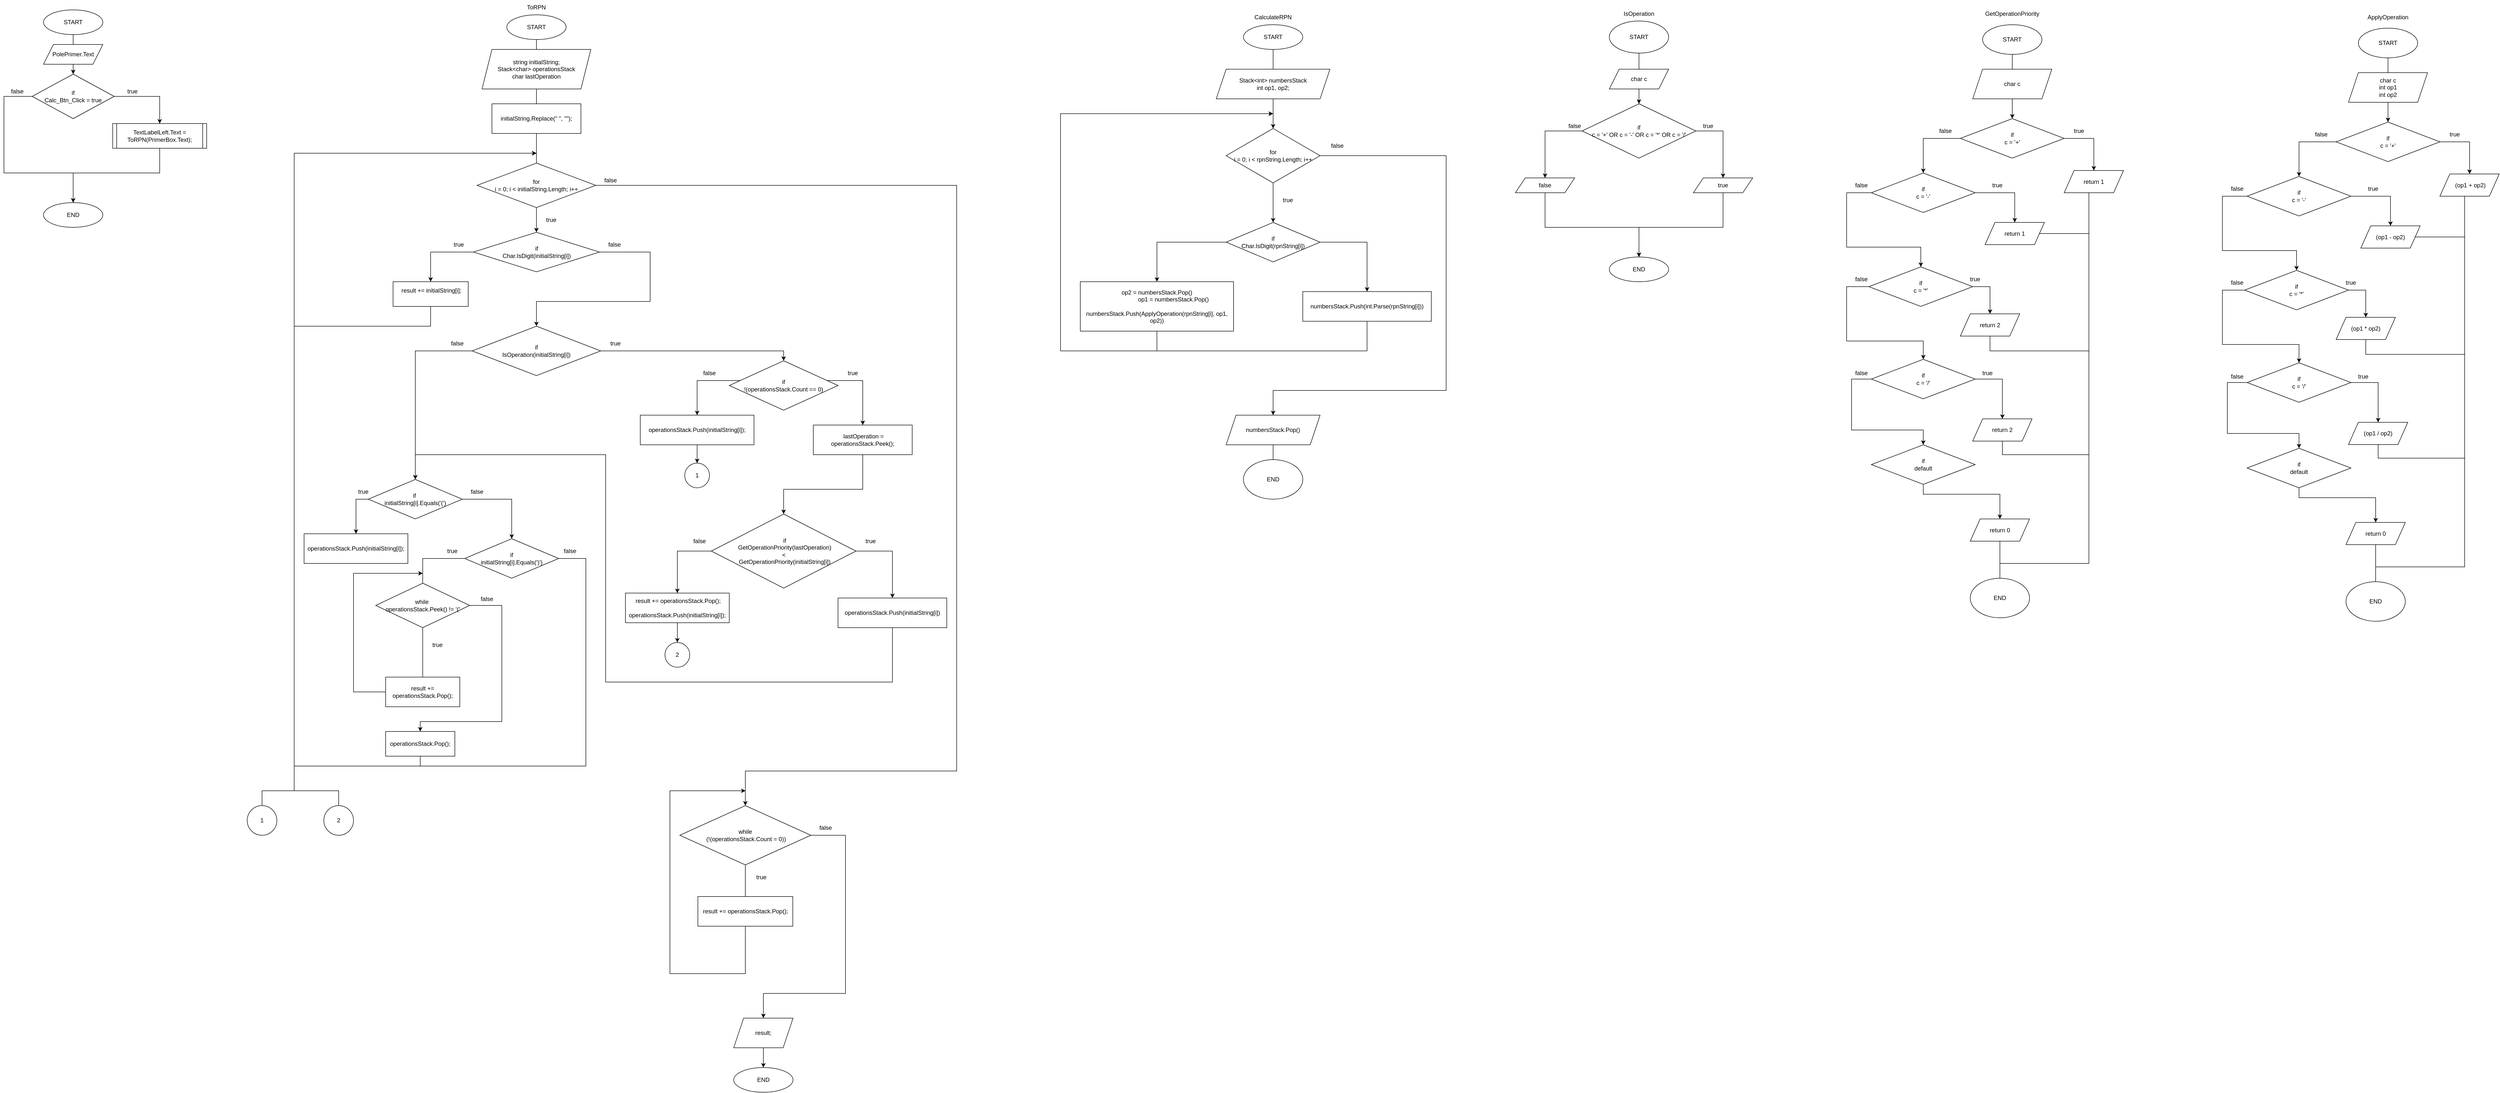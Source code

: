 <mxfile version="15.4.0" type="device"><diagram id="W6HVPZASV6O-J4AQMHoz" name="Страница 1"><mxGraphModel dx="2234" dy="1397" grid="1" gridSize="10" guides="1" tooltips="1" connect="1" arrows="1" fold="1" page="1" pageScale="1" pageWidth="1169" pageHeight="827" math="0" shadow="0"><root><mxCell id="0"/><mxCell id="1" parent="0"/><mxCell id="-I0YP4Ke0Otf6OatRK_u-4" style="edgeStyle=orthogonalEdgeStyle;rounded=0;orthogonalLoop=1;jettySize=auto;html=1;endArrow=none;endFill=0;" edge="1" parent="1" source="-I0YP4Ke0Otf6OatRK_u-2" target="-I0YP4Ke0Otf6OatRK_u-3"><mxGeometry relative="1" as="geometry"/></mxCell><mxCell id="-I0YP4Ke0Otf6OatRK_u-2" value="START" style="ellipse;whiteSpace=wrap;html=1;" vertex="1" parent="1"><mxGeometry x="113" y="40" width="120" height="50" as="geometry"/></mxCell><mxCell id="-I0YP4Ke0Otf6OatRK_u-6" style="edgeStyle=orthogonalEdgeStyle;rounded=0;orthogonalLoop=1;jettySize=auto;html=1;entryX=0.5;entryY=0;entryDx=0;entryDy=0;endArrow=classic;endFill=1;" edge="1" parent="1" source="-I0YP4Ke0Otf6OatRK_u-3" target="-I0YP4Ke0Otf6OatRK_u-5"><mxGeometry relative="1" as="geometry"/></mxCell><mxCell id="-I0YP4Ke0Otf6OatRK_u-3" value="PolePrimer.Text" style="shape=parallelogram;perimeter=parallelogramPerimeter;whiteSpace=wrap;html=1;fixedSize=1;" vertex="1" parent="1"><mxGeometry x="113" y="110" width="120" height="40" as="geometry"/></mxCell><mxCell id="-I0YP4Ke0Otf6OatRK_u-9" style="edgeStyle=orthogonalEdgeStyle;rounded=0;orthogonalLoop=1;jettySize=auto;html=1;entryX=0.5;entryY=0;entryDx=0;entryDy=0;endArrow=classic;endFill=1;" edge="1" parent="1" source="-I0YP4Ke0Otf6OatRK_u-5" target="-I0YP4Ke0Otf6OatRK_u-8"><mxGeometry relative="1" as="geometry"><Array as="points"><mxPoint x="348" y="215"/></Array></mxGeometry></mxCell><mxCell id="-I0YP4Ke0Otf6OatRK_u-15" style="edgeStyle=orthogonalEdgeStyle;rounded=0;orthogonalLoop=1;jettySize=auto;html=1;endArrow=classic;endFill=1;entryX=0.5;entryY=0;entryDx=0;entryDy=0;" edge="1" parent="1" source="-I0YP4Ke0Otf6OatRK_u-5" target="-I0YP4Ke0Otf6OatRK_u-13"><mxGeometry relative="1" as="geometry"><mxPoint x="213" y="400" as="targetPoint"/><Array as="points"><mxPoint x="33" y="215"/><mxPoint x="33" y="370"/><mxPoint x="173" y="370"/></Array></mxGeometry></mxCell><mxCell id="-I0YP4Ke0Otf6OatRK_u-5" value="if&lt;br&gt;Calc_Btn_Click = true" style="rhombus;whiteSpace=wrap;html=1;" vertex="1" parent="1"><mxGeometry x="90" y="170" width="166" height="90" as="geometry"/></mxCell><mxCell id="-I0YP4Ke0Otf6OatRK_u-7" value="ToRPN" style="text;html=1;strokeColor=none;fillColor=none;align=center;verticalAlign=middle;whiteSpace=wrap;rounded=0;" vertex="1" parent="1"><mxGeometry x="1035" y="20" width="150" height="30" as="geometry"/></mxCell><mxCell id="-I0YP4Ke0Otf6OatRK_u-14" style="edgeStyle=orthogonalEdgeStyle;rounded=0;orthogonalLoop=1;jettySize=auto;html=1;entryX=0.5;entryY=0;entryDx=0;entryDy=0;endArrow=classic;endFill=1;" edge="1" parent="1" source="-I0YP4Ke0Otf6OatRK_u-8" target="-I0YP4Ke0Otf6OatRK_u-13"><mxGeometry relative="1" as="geometry"><Array as="points"><mxPoint x="348" y="370"/><mxPoint x="173" y="370"/></Array></mxGeometry></mxCell><mxCell id="-I0YP4Ke0Otf6OatRK_u-8" value="TextLabelLeft.Text = ToRPN(PrimerBox.Text);" style="shape=process;whiteSpace=wrap;html=1;backgroundOutline=1;size=0.043;" vertex="1" parent="1"><mxGeometry x="253" y="270" width="190" height="50" as="geometry"/></mxCell><mxCell id="-I0YP4Ke0Otf6OatRK_u-11" value="true" style="text;html=1;strokeColor=none;fillColor=none;align=center;verticalAlign=middle;whiteSpace=wrap;rounded=0;" vertex="1" parent="1"><mxGeometry x="263" y="190" width="60" height="30" as="geometry"/></mxCell><mxCell id="-I0YP4Ke0Otf6OatRK_u-13" value="END" style="ellipse;whiteSpace=wrap;html=1;" vertex="1" parent="1"><mxGeometry x="113" y="430" width="120" height="50" as="geometry"/></mxCell><mxCell id="-I0YP4Ke0Otf6OatRK_u-16" value="false" style="text;html=1;strokeColor=none;fillColor=none;align=center;verticalAlign=middle;whiteSpace=wrap;rounded=0;" vertex="1" parent="1"><mxGeometry x="30" y="190" width="60" height="30" as="geometry"/></mxCell><mxCell id="-I0YP4Ke0Otf6OatRK_u-19" style="edgeStyle=orthogonalEdgeStyle;rounded=0;orthogonalLoop=1;jettySize=auto;html=1;entryX=0.5;entryY=0;entryDx=0;entryDy=0;endArrow=none;endFill=0;" edge="1" parent="1" source="-I0YP4Ke0Otf6OatRK_u-17" target="-I0YP4Ke0Otf6OatRK_u-18"><mxGeometry relative="1" as="geometry"/></mxCell><mxCell id="-I0YP4Ke0Otf6OatRK_u-17" value="START" style="ellipse;whiteSpace=wrap;html=1;" vertex="1" parent="1"><mxGeometry x="1050" y="50" width="120" height="50" as="geometry"/></mxCell><mxCell id="-I0YP4Ke0Otf6OatRK_u-21" style="edgeStyle=orthogonalEdgeStyle;rounded=0;orthogonalLoop=1;jettySize=auto;html=1;entryX=0.5;entryY=0;entryDx=0;entryDy=0;endArrow=none;endFill=0;" edge="1" parent="1" source="-I0YP4Ke0Otf6OatRK_u-18" target="-I0YP4Ke0Otf6OatRK_u-20"><mxGeometry relative="1" as="geometry"/></mxCell><mxCell id="-I0YP4Ke0Otf6OatRK_u-18" value="string initialString;&lt;br&gt;Stack&amp;lt;char&amp;gt; operationsStack&lt;br&gt;char lastOperation" style="shape=parallelogram;perimeter=parallelogramPerimeter;whiteSpace=wrap;html=1;fixedSize=1;" vertex="1" parent="1"><mxGeometry x="1000" y="120" width="220" height="80" as="geometry"/></mxCell><mxCell id="-I0YP4Ke0Otf6OatRK_u-23" style="edgeStyle=orthogonalEdgeStyle;rounded=0;orthogonalLoop=1;jettySize=auto;html=1;entryX=0.5;entryY=0;entryDx=0;entryDy=0;endArrow=none;endFill=0;" edge="1" parent="1" source="-I0YP4Ke0Otf6OatRK_u-20" target="-I0YP4Ke0Otf6OatRK_u-22"><mxGeometry relative="1" as="geometry"/></mxCell><mxCell id="-I0YP4Ke0Otf6OatRK_u-20" value="initialString.Replace(&quot; &quot;, &quot;&quot;);" style="rounded=0;whiteSpace=wrap;html=1;" vertex="1" parent="1"><mxGeometry x="1020" y="230" width="180" height="60" as="geometry"/></mxCell><mxCell id="-I0YP4Ke0Otf6OatRK_u-25" style="edgeStyle=orthogonalEdgeStyle;rounded=0;orthogonalLoop=1;jettySize=auto;html=1;endArrow=classic;endFill=1;" edge="1" parent="1" source="-I0YP4Ke0Otf6OatRK_u-22" target="-I0YP4Ke0Otf6OatRK_u-24"><mxGeometry relative="1" as="geometry"/></mxCell><mxCell id="-I0YP4Ke0Otf6OatRK_u-137" style="edgeStyle=orthogonalEdgeStyle;rounded=0;orthogonalLoop=1;jettySize=auto;html=1;entryX=0.5;entryY=0;entryDx=0;entryDy=0;endArrow=classic;endFill=1;startArrow=none;exitX=1;exitY=0.5;exitDx=0;exitDy=0;" edge="1" parent="1" source="-I0YP4Ke0Otf6OatRK_u-22" target="-I0YP4Ke0Otf6OatRK_u-130"><mxGeometry relative="1" as="geometry"><Array as="points"><mxPoint x="1960" y="395"/><mxPoint x="1960" y="1580"/><mxPoint x="1533" y="1580"/></Array></mxGeometry></mxCell><mxCell id="-I0YP4Ke0Otf6OatRK_u-22" value="for&lt;br&gt;i = 0; i &amp;lt; initialString.Length; i++" style="rhombus;whiteSpace=wrap;html=1;" vertex="1" parent="1"><mxGeometry x="990" y="350" width="240" height="90" as="geometry"/></mxCell><mxCell id="-I0YP4Ke0Otf6OatRK_u-27" style="edgeStyle=orthogonalEdgeStyle;rounded=0;orthogonalLoop=1;jettySize=auto;html=1;entryX=0.5;entryY=0;entryDx=0;entryDy=0;endArrow=classic;endFill=1;" edge="1" parent="1" source="-I0YP4Ke0Otf6OatRK_u-24" target="-I0YP4Ke0Otf6OatRK_u-26"><mxGeometry relative="1" as="geometry"/></mxCell><mxCell id="-I0YP4Ke0Otf6OatRK_u-62" style="edgeStyle=orthogonalEdgeStyle;rounded=0;orthogonalLoop=1;jettySize=auto;html=1;exitX=1;exitY=0.5;exitDx=0;exitDy=0;entryX=0.5;entryY=0;entryDx=0;entryDy=0;endArrow=classic;endFill=1;" edge="1" parent="1" source="-I0YP4Ke0Otf6OatRK_u-24" target="-I0YP4Ke0Otf6OatRK_u-56"><mxGeometry relative="1" as="geometry"><Array as="points"><mxPoint x="1340" y="530"/><mxPoint x="1340" y="630"/><mxPoint x="1110" y="630"/></Array></mxGeometry></mxCell><mxCell id="-I0YP4Ke0Otf6OatRK_u-24" value="if&lt;br&gt;Char.IsDigit(initialString[i])" style="rhombus;whiteSpace=wrap;html=1;" vertex="1" parent="1"><mxGeometry x="982.5" y="490" width="255" height="80" as="geometry"/></mxCell><mxCell id="-I0YP4Ke0Otf6OatRK_u-32" style="edgeStyle=orthogonalEdgeStyle;rounded=0;orthogonalLoop=1;jettySize=auto;html=1;endArrow=classic;endFill=1;" edge="1" parent="1" source="-I0YP4Ke0Otf6OatRK_u-26"><mxGeometry relative="1" as="geometry"><mxPoint x="1110" y="330" as="targetPoint"/><Array as="points"><mxPoint x="896" y="680"/><mxPoint x="620" y="680"/><mxPoint x="620" y="330"/></Array></mxGeometry></mxCell><mxCell id="-I0YP4Ke0Otf6OatRK_u-26" value="&lt;div&gt;&amp;nbsp;result += initialString[i];&lt;/div&gt;&lt;div&gt;&lt;br&gt;&lt;/div&gt;" style="rounded=0;whiteSpace=wrap;html=1;" vertex="1" parent="1"><mxGeometry x="820" y="590" width="152" height="50" as="geometry"/></mxCell><mxCell id="-I0YP4Ke0Otf6OatRK_u-28" value="true" style="text;html=1;strokeColor=none;fillColor=none;align=center;verticalAlign=middle;whiteSpace=wrap;rounded=0;" vertex="1" parent="1"><mxGeometry x="922.5" y="500" width="60" height="30" as="geometry"/></mxCell><mxCell id="-I0YP4Ke0Otf6OatRK_u-31" value="false" style="text;html=1;strokeColor=none;fillColor=none;align=center;verticalAlign=middle;whiteSpace=wrap;rounded=0;" vertex="1" parent="1"><mxGeometry x="1237.5" y="500" width="60" height="30" as="geometry"/></mxCell><mxCell id="-I0YP4Ke0Otf6OatRK_u-60" style="edgeStyle=orthogonalEdgeStyle;rounded=0;orthogonalLoop=1;jettySize=auto;html=1;entryX=0.5;entryY=0;entryDx=0;entryDy=0;endArrow=classic;endFill=1;" edge="1" parent="1" source="-I0YP4Ke0Otf6OatRK_u-56" target="-I0YP4Ke0Otf6OatRK_u-58"><mxGeometry relative="1" as="geometry"/></mxCell><mxCell id="-I0YP4Ke0Otf6OatRK_u-72" style="edgeStyle=orthogonalEdgeStyle;rounded=0;orthogonalLoop=1;jettySize=auto;html=1;endArrow=classic;endFill=1;exitX=1;exitY=1;exitDx=0;exitDy=0;" edge="1" parent="1" source="-I0YP4Ke0Otf6OatRK_u-73" target="-I0YP4Ke0Otf6OatRK_u-71"><mxGeometry relative="1" as="geometry"><mxPoint x="1040" y="1480" as="sourcePoint"/><Array as="points"><mxPoint x="865" y="730"/></Array></mxGeometry></mxCell><mxCell id="-I0YP4Ke0Otf6OatRK_u-56" value="if&lt;br&gt;IsOperation(initialString[i])" style="rhombus;whiteSpace=wrap;html=1;" vertex="1" parent="1"><mxGeometry x="980" y="680" width="260" height="100" as="geometry"/></mxCell><mxCell id="-I0YP4Ke0Otf6OatRK_u-61" style="edgeStyle=orthogonalEdgeStyle;rounded=0;orthogonalLoop=1;jettySize=auto;html=1;entryX=0.5;entryY=0;entryDx=0;entryDy=0;endArrow=classic;endFill=1;" edge="1" parent="1" source="-I0YP4Ke0Otf6OatRK_u-58" target="-I0YP4Ke0Otf6OatRK_u-59"><mxGeometry relative="1" as="geometry"><Array as="points"><mxPoint x="1770" y="790"/></Array></mxGeometry></mxCell><mxCell id="-I0YP4Ke0Otf6OatRK_u-68" style="edgeStyle=orthogonalEdgeStyle;rounded=0;orthogonalLoop=1;jettySize=auto;html=1;entryX=0.5;entryY=0;entryDx=0;entryDy=0;endArrow=classic;endFill=1;" edge="1" parent="1" source="-I0YP4Ke0Otf6OatRK_u-58" target="-I0YP4Ke0Otf6OatRK_u-67"><mxGeometry relative="1" as="geometry"><Array as="points"><mxPoint x="1435" y="790"/></Array></mxGeometry></mxCell><mxCell id="-I0YP4Ke0Otf6OatRK_u-58" value="if&lt;br&gt;!(operationsStack.Count == 0)" style="rhombus;whiteSpace=wrap;html=1;" vertex="1" parent="1"><mxGeometry x="1500" y="750" width="220" height="100" as="geometry"/></mxCell><mxCell id="-I0YP4Ke0Otf6OatRK_u-119" style="edgeStyle=orthogonalEdgeStyle;rounded=0;orthogonalLoop=1;jettySize=auto;html=1;entryX=0.5;entryY=0;entryDx=0;entryDy=0;endArrow=classic;endFill=1;" edge="1" parent="1" source="-I0YP4Ke0Otf6OatRK_u-59" target="-I0YP4Ke0Otf6OatRK_u-118"><mxGeometry relative="1" as="geometry"><Array as="points"><mxPoint x="1770" y="1010"/><mxPoint x="1610" y="1010"/></Array></mxGeometry></mxCell><mxCell id="-I0YP4Ke0Otf6OatRK_u-59" value="&amp;nbsp;lastOperation = operationsStack.Peek();" style="rounded=0;whiteSpace=wrap;html=1;" vertex="1" parent="1"><mxGeometry x="1670" y="880" width="200" height="60" as="geometry"/></mxCell><mxCell id="-I0YP4Ke0Otf6OatRK_u-63" value="false" style="text;html=1;strokeColor=none;fillColor=none;align=center;verticalAlign=middle;whiteSpace=wrap;rounded=0;" vertex="1" parent="1"><mxGeometry x="1430" y="760" width="60" height="30" as="geometry"/></mxCell><mxCell id="-I0YP4Ke0Otf6OatRK_u-64" value="true" style="text;html=1;strokeColor=none;fillColor=none;align=center;verticalAlign=middle;whiteSpace=wrap;rounded=0;" vertex="1" parent="1"><mxGeometry x="1240" y="700" width="60" height="30" as="geometry"/></mxCell><mxCell id="-I0YP4Ke0Otf6OatRK_u-65" value="true" style="text;html=1;strokeColor=none;fillColor=none;align=center;verticalAlign=middle;whiteSpace=wrap;rounded=0;" vertex="1" parent="1"><mxGeometry x="1720" y="760" width="60" height="30" as="geometry"/></mxCell><mxCell id="-I0YP4Ke0Otf6OatRK_u-117" style="edgeStyle=orthogonalEdgeStyle;rounded=0;orthogonalLoop=1;jettySize=auto;html=1;entryX=0.5;entryY=0;entryDx=0;entryDy=0;endArrow=classic;endFill=1;" edge="1" parent="1" source="-I0YP4Ke0Otf6OatRK_u-67" target="-I0YP4Ke0Otf6OatRK_u-115"><mxGeometry relative="1" as="geometry"/></mxCell><mxCell id="-I0YP4Ke0Otf6OatRK_u-67" value="operationsStack.Push(initialString[i]);" style="rounded=0;whiteSpace=wrap;html=1;" vertex="1" parent="1"><mxGeometry x="1320" y="860" width="230" height="60" as="geometry"/></mxCell><mxCell id="-I0YP4Ke0Otf6OatRK_u-75" style="edgeStyle=orthogonalEdgeStyle;rounded=0;orthogonalLoop=1;jettySize=auto;html=1;endArrow=classic;endFill=1;entryX=0.5;entryY=0;entryDx=0;entryDy=0;" edge="1" parent="1" source="-I0YP4Ke0Otf6OatRK_u-71" target="-I0YP4Ke0Otf6OatRK_u-74"><mxGeometry relative="1" as="geometry"><Array as="points"><mxPoint x="745" y="1030"/></Array></mxGeometry></mxCell><mxCell id="-I0YP4Ke0Otf6OatRK_u-89" style="edgeStyle=orthogonalEdgeStyle;rounded=0;orthogonalLoop=1;jettySize=auto;html=1;exitX=1;exitY=0.5;exitDx=0;exitDy=0;entryX=0.5;entryY=0;entryDx=0;entryDy=0;endArrow=classic;endFill=1;" edge="1" parent="1" source="-I0YP4Ke0Otf6OatRK_u-71" target="-I0YP4Ke0Otf6OatRK_u-80"><mxGeometry relative="1" as="geometry"/></mxCell><mxCell id="-I0YP4Ke0Otf6OatRK_u-71" value="if&amp;nbsp;&lt;br&gt;initialString[i].Equals('(')" style="rhombus;whiteSpace=wrap;html=1;" vertex="1" parent="1"><mxGeometry x="770" y="990" width="190" height="80" as="geometry"/></mxCell><mxCell id="-I0YP4Ke0Otf6OatRK_u-73" value="false" style="text;html=1;strokeColor=none;fillColor=none;align=center;verticalAlign=middle;whiteSpace=wrap;rounded=0;" vertex="1" parent="1"><mxGeometry x="920" y="700" width="60" height="30" as="geometry"/></mxCell><mxCell id="-I0YP4Ke0Otf6OatRK_u-74" value="operationsStack.Push(initialString[i]);" style="rounded=0;whiteSpace=wrap;html=1;" vertex="1" parent="1"><mxGeometry x="640" y="1100" width="210" height="60" as="geometry"/></mxCell><mxCell id="-I0YP4Ke0Otf6OatRK_u-76" value="false" style="text;html=1;strokeColor=none;fillColor=none;align=center;verticalAlign=middle;whiteSpace=wrap;rounded=0;" vertex="1" parent="1"><mxGeometry x="960" y="1000" width="60" height="30" as="geometry"/></mxCell><mxCell id="-I0YP4Ke0Otf6OatRK_u-78" value="true" style="text;html=1;strokeColor=none;fillColor=none;align=center;verticalAlign=middle;whiteSpace=wrap;rounded=0;" vertex="1" parent="1"><mxGeometry x="730" y="1000" width="60" height="30" as="geometry"/></mxCell><mxCell id="-I0YP4Ke0Otf6OatRK_u-79" style="edgeStyle=orthogonalEdgeStyle;rounded=0;orthogonalLoop=1;jettySize=auto;html=1;endArrow=none;endFill=0;entryX=0.5;entryY=0;entryDx=0;entryDy=0;" edge="1" parent="1" source="-I0YP4Ke0Otf6OatRK_u-80" target="-I0YP4Ke0Otf6OatRK_u-83"><mxGeometry relative="1" as="geometry"><mxPoint x="1240" y="1220" as="targetPoint"/><Array as="points"><mxPoint x="880" y="1150"/></Array></mxGeometry></mxCell><mxCell id="-I0YP4Ke0Otf6OatRK_u-91" style="edgeStyle=orthogonalEdgeStyle;rounded=0;orthogonalLoop=1;jettySize=auto;html=1;endArrow=none;endFill=0;" edge="1" parent="1" source="-I0YP4Ke0Otf6OatRK_u-80"><mxGeometry relative="1" as="geometry"><mxPoint x="650" y="1570" as="targetPoint"/><Array as="points"><mxPoint x="1210" y="1150"/><mxPoint x="1210" y="1570"/><mxPoint x="1035" y="1570"/></Array></mxGeometry></mxCell><mxCell id="-I0YP4Ke0Otf6OatRK_u-80" value="if&lt;br&gt;initialString[i].Equals(')')" style="rhombus;whiteSpace=wrap;html=1;" vertex="1" parent="1"><mxGeometry x="965" y="1110" width="190" height="80" as="geometry"/></mxCell><mxCell id="-I0YP4Ke0Otf6OatRK_u-81" style="edgeStyle=orthogonalEdgeStyle;rounded=0;orthogonalLoop=1;jettySize=auto;html=1;entryX=0.5;entryY=0;entryDx=0;entryDy=0;endArrow=none;endFill=0;" edge="1" parent="1" source="-I0YP4Ke0Otf6OatRK_u-83" target="-I0YP4Ke0Otf6OatRK_u-85"><mxGeometry relative="1" as="geometry"><Array as="points"><mxPoint x="880" y="1380"/></Array></mxGeometry></mxCell><mxCell id="-I0YP4Ke0Otf6OatRK_u-82" style="edgeStyle=orthogonalEdgeStyle;rounded=0;orthogonalLoop=1;jettySize=auto;html=1;entryX=0.5;entryY=0;entryDx=0;entryDy=0;endArrow=classic;endFill=1;" edge="1" parent="1" source="-I0YP4Ke0Otf6OatRK_u-83" target="-I0YP4Ke0Otf6OatRK_u-86"><mxGeometry relative="1" as="geometry"><Array as="points"><mxPoint x="1040" y="1245"/><mxPoint x="1040" y="1480"/><mxPoint x="875" y="1480"/></Array></mxGeometry></mxCell><mxCell id="-I0YP4Ke0Otf6OatRK_u-83" value="while&amp;nbsp;&lt;br&gt;operationsStack.Peek() != '('" style="rhombus;whiteSpace=wrap;html=1;" vertex="1" parent="1"><mxGeometry x="785" y="1200" width="190" height="90" as="geometry"/></mxCell><mxCell id="-I0YP4Ke0Otf6OatRK_u-84" style="edgeStyle=orthogonalEdgeStyle;rounded=0;orthogonalLoop=1;jettySize=auto;html=1;endArrow=classic;endFill=1;" edge="1" parent="1" source="-I0YP4Ke0Otf6OatRK_u-85"><mxGeometry relative="1" as="geometry"><mxPoint x="880" y="1180" as="targetPoint"/><Array as="points"><mxPoint x="740" y="1420"/><mxPoint x="740" y="1180"/></Array></mxGeometry></mxCell><mxCell id="-I0YP4Ke0Otf6OatRK_u-85" value="result += operationsStack.Pop();" style="rounded=0;whiteSpace=wrap;html=1;" vertex="1" parent="1"><mxGeometry x="805" y="1390" width="150" height="60" as="geometry"/></mxCell><mxCell id="-I0YP4Ke0Otf6OatRK_u-93" style="edgeStyle=orthogonalEdgeStyle;rounded=0;orthogonalLoop=1;jettySize=auto;html=1;endArrow=classic;endFill=1;" edge="1" parent="1" source="-I0YP4Ke0Otf6OatRK_u-86"><mxGeometry relative="1" as="geometry"><mxPoint x="1110" y="330" as="targetPoint"/><Array as="points"><mxPoint x="875" y="1570"/><mxPoint x="620" y="1570"/><mxPoint x="620" y="330"/></Array></mxGeometry></mxCell><mxCell id="-I0YP4Ke0Otf6OatRK_u-86" value="operationsStack.Pop();" style="rounded=0;whiteSpace=wrap;html=1;" vertex="1" parent="1"><mxGeometry x="805" y="1500" width="140" height="50" as="geometry"/></mxCell><mxCell id="-I0YP4Ke0Otf6OatRK_u-87" value="false" style="text;html=1;strokeColor=none;fillColor=none;align=center;verticalAlign=middle;whiteSpace=wrap;rounded=0;" vertex="1" parent="1"><mxGeometry x="980" y="1217" width="60" height="30" as="geometry"/></mxCell><mxCell id="-I0YP4Ke0Otf6OatRK_u-88" value="true" style="text;html=1;strokeColor=none;fillColor=none;align=center;verticalAlign=middle;whiteSpace=wrap;rounded=0;" vertex="1" parent="1"><mxGeometry x="880" y="1310" width="60" height="30" as="geometry"/></mxCell><mxCell id="-I0YP4Ke0Otf6OatRK_u-92" value="false" style="text;html=1;strokeColor=none;fillColor=none;align=center;verticalAlign=middle;whiteSpace=wrap;rounded=0;" vertex="1" parent="1"><mxGeometry x="1147.5" y="1120" width="60" height="30" as="geometry"/></mxCell><mxCell id="-I0YP4Ke0Otf6OatRK_u-94" value="true" style="text;html=1;strokeColor=none;fillColor=none;align=center;verticalAlign=middle;whiteSpace=wrap;rounded=0;" vertex="1" parent="1"><mxGeometry x="910" y="1120" width="60" height="30" as="geometry"/></mxCell><mxCell id="-I0YP4Ke0Otf6OatRK_u-115" value="1" style="ellipse;whiteSpace=wrap;html=1;aspect=fixed;" vertex="1" parent="1"><mxGeometry x="1410" y="957" width="50" height="50" as="geometry"/></mxCell><mxCell id="-I0YP4Ke0Otf6OatRK_u-121" style="edgeStyle=orthogonalEdgeStyle;rounded=0;orthogonalLoop=1;jettySize=auto;html=1;entryX=0.5;entryY=0;entryDx=0;entryDy=0;endArrow=classic;endFill=1;" edge="1" parent="1" source="-I0YP4Ke0Otf6OatRK_u-118" target="-I0YP4Ke0Otf6OatRK_u-120"><mxGeometry relative="1" as="geometry"><Array as="points"><mxPoint x="1830" y="1135"/></Array></mxGeometry></mxCell><mxCell id="-I0YP4Ke0Otf6OatRK_u-123" style="edgeStyle=orthogonalEdgeStyle;rounded=0;orthogonalLoop=1;jettySize=auto;html=1;entryX=0.5;entryY=0;entryDx=0;entryDy=0;endArrow=classic;endFill=1;" edge="1" parent="1" source="-I0YP4Ke0Otf6OatRK_u-118" target="-I0YP4Ke0Otf6OatRK_u-122"><mxGeometry relative="1" as="geometry"><Array as="points"><mxPoint x="1395" y="1135"/></Array></mxGeometry></mxCell><mxCell id="-I0YP4Ke0Otf6OatRK_u-118" value="&amp;nbsp;if&lt;br&gt;&amp;nbsp;GetOperationPriority(lastOperation) &lt;br&gt;&amp;lt;&lt;br&gt;&amp;nbsp;GetOperationPriority(initialString[i])" style="rhombus;whiteSpace=wrap;html=1;" vertex="1" parent="1"><mxGeometry x="1463.75" y="1060" width="292.5" height="150" as="geometry"/></mxCell><mxCell id="-I0YP4Ke0Otf6OatRK_u-127" style="edgeStyle=orthogonalEdgeStyle;rounded=0;orthogonalLoop=1;jettySize=auto;html=1;entryX=0.5;entryY=0;entryDx=0;entryDy=0;endArrow=classic;endFill=1;" edge="1" parent="1" source="-I0YP4Ke0Otf6OatRK_u-120" target="-I0YP4Ke0Otf6OatRK_u-71"><mxGeometry relative="1" as="geometry"><Array as="points"><mxPoint x="1830" y="1400"/><mxPoint x="1250" y="1400"/><mxPoint x="1250" y="940"/><mxPoint x="865" y="940"/></Array></mxGeometry></mxCell><mxCell id="-I0YP4Ke0Otf6OatRK_u-120" value="operationsStack.Push(initialString[i])" style="rounded=0;whiteSpace=wrap;html=1;" vertex="1" parent="1"><mxGeometry x="1720" y="1230" width="220" height="60" as="geometry"/></mxCell><mxCell id="-I0YP4Ke0Otf6OatRK_u-126" style="edgeStyle=orthogonalEdgeStyle;rounded=0;orthogonalLoop=1;jettySize=auto;html=1;entryX=0.5;entryY=0;entryDx=0;entryDy=0;endArrow=classic;endFill=1;" edge="1" parent="1" source="-I0YP4Ke0Otf6OatRK_u-122" target="-I0YP4Ke0Otf6OatRK_u-125"><mxGeometry relative="1" as="geometry"/></mxCell><mxCell id="-I0YP4Ke0Otf6OatRK_u-122" value="&lt;div&gt;&amp;nbsp;result += operationsStack.Pop();&lt;/div&gt;&lt;div&gt;&amp;nbsp; &amp;nbsp; &amp;nbsp; &amp;nbsp; &amp;nbsp; &amp;nbsp; &amp;nbsp; &amp;nbsp; &amp;nbsp; &amp;nbsp; &amp;nbsp; &amp;nbsp; operationsStack.Push(initialString[i]);&lt;/div&gt;" style="rounded=0;whiteSpace=wrap;html=1;" vertex="1" parent="1"><mxGeometry x="1290" y="1220" width="210" height="60" as="geometry"/></mxCell><mxCell id="-I0YP4Ke0Otf6OatRK_u-124" value="false" style="text;html=1;strokeColor=none;fillColor=none;align=center;verticalAlign=middle;whiteSpace=wrap;rounded=0;" vertex="1" parent="1"><mxGeometry x="1410" y="1100" width="60" height="30" as="geometry"/></mxCell><mxCell id="-I0YP4Ke0Otf6OatRK_u-125" value="2" style="ellipse;whiteSpace=wrap;html=1;aspect=fixed;" vertex="1" parent="1"><mxGeometry x="1370" y="1320" width="50" height="50" as="geometry"/></mxCell><mxCell id="-I0YP4Ke0Otf6OatRK_u-128" style="edgeStyle=orthogonalEdgeStyle;rounded=0;orthogonalLoop=1;jettySize=auto;html=1;entryX=0.5;entryY=0;entryDx=0;entryDy=0;endArrow=none;endFill=0;" edge="1" parent="1" source="-I0YP4Ke0Otf6OatRK_u-130" target="-I0YP4Ke0Otf6OatRK_u-132"><mxGeometry relative="1" as="geometry"/></mxCell><mxCell id="-I0YP4Ke0Otf6OatRK_u-129" style="edgeStyle=orthogonalEdgeStyle;rounded=0;orthogonalLoop=1;jettySize=auto;html=1;entryX=0.5;entryY=0;entryDx=0;entryDy=0;endArrow=classic;endFill=1;" edge="1" parent="1" source="-I0YP4Ke0Otf6OatRK_u-130" target="-I0YP4Ke0Otf6OatRK_u-135"><mxGeometry relative="1" as="geometry"><Array as="points"><mxPoint x="1735" y="1710"/><mxPoint x="1735" y="2030"/><mxPoint x="1569" y="2030"/></Array></mxGeometry></mxCell><mxCell id="-I0YP4Ke0Otf6OatRK_u-130" value="while&lt;br&gt;&amp;nbsp;(!(operationsStack.Count = 0))" style="rhombus;whiteSpace=wrap;html=1;" vertex="1" parent="1"><mxGeometry x="1400" y="1650" width="265" height="120" as="geometry"/></mxCell><mxCell id="-I0YP4Ke0Otf6OatRK_u-131" style="edgeStyle=orthogonalEdgeStyle;rounded=0;orthogonalLoop=1;jettySize=auto;html=1;endArrow=classic;endFill=1;" edge="1" parent="1" source="-I0YP4Ke0Otf6OatRK_u-132"><mxGeometry relative="1" as="geometry"><mxPoint x="1533" y="1620" as="targetPoint"/><Array as="points"><mxPoint x="1533" y="1990"/><mxPoint x="1380" y="1990"/><mxPoint x="1380" y="1620"/></Array></mxGeometry></mxCell><mxCell id="-I0YP4Ke0Otf6OatRK_u-132" value="result += operationsStack.Pop();" style="rounded=0;whiteSpace=wrap;html=1;" vertex="1" parent="1"><mxGeometry x="1436.5" y="1834" width="192" height="60" as="geometry"/></mxCell><mxCell id="-I0YP4Ke0Otf6OatRK_u-133" value="true" style="text;html=1;strokeColor=none;fillColor=none;align=center;verticalAlign=middle;whiteSpace=wrap;rounded=0;" vertex="1" parent="1"><mxGeometry x="1535" y="1780" width="60" height="30" as="geometry"/></mxCell><mxCell id="-I0YP4Ke0Otf6OatRK_u-134" style="edgeStyle=orthogonalEdgeStyle;rounded=0;orthogonalLoop=1;jettySize=auto;html=1;entryX=0.5;entryY=0;entryDx=0;entryDy=0;endArrow=classic;endFill=1;" edge="1" parent="1" source="-I0YP4Ke0Otf6OatRK_u-135" target="-I0YP4Ke0Otf6OatRK_u-136"><mxGeometry relative="1" as="geometry"/></mxCell><mxCell id="-I0YP4Ke0Otf6OatRK_u-135" value="result;" style="shape=parallelogram;perimeter=parallelogramPerimeter;whiteSpace=wrap;html=1;fixedSize=1;" vertex="1" parent="1"><mxGeometry x="1509" y="2080" width="120" height="60" as="geometry"/></mxCell><mxCell id="-I0YP4Ke0Otf6OatRK_u-136" value="END" style="ellipse;whiteSpace=wrap;html=1;" vertex="1" parent="1"><mxGeometry x="1509" y="2180" width="120" height="50" as="geometry"/></mxCell><mxCell id="-I0YP4Ke0Otf6OatRK_u-138" value="false" style="text;html=1;strokeColor=none;fillColor=none;align=center;verticalAlign=middle;whiteSpace=wrap;rounded=0;" vertex="1" parent="1"><mxGeometry x="1230" y="370" width="60" height="30" as="geometry"/></mxCell><mxCell id="-I0YP4Ke0Otf6OatRK_u-140" value="true" style="text;html=1;strokeColor=none;fillColor=none;align=center;verticalAlign=middle;whiteSpace=wrap;rounded=0;" vertex="1" parent="1"><mxGeometry x="1110" y="450" width="60" height="30" as="geometry"/></mxCell><mxCell id="-I0YP4Ke0Otf6OatRK_u-143" value="false" style="text;html=1;strokeColor=none;fillColor=none;align=center;verticalAlign=middle;whiteSpace=wrap;rounded=0;" vertex="1" parent="1"><mxGeometry x="1665" y="1680" width="60" height="30" as="geometry"/></mxCell><mxCell id="-I0YP4Ke0Otf6OatRK_u-144" value="true" style="text;html=1;strokeColor=none;fillColor=none;align=center;verticalAlign=middle;whiteSpace=wrap;rounded=0;" vertex="1" parent="1"><mxGeometry x="1756" y="1100" width="60" height="30" as="geometry"/></mxCell><mxCell id="-I0YP4Ke0Otf6OatRK_u-150" style="edgeStyle=orthogonalEdgeStyle;rounded=0;orthogonalLoop=1;jettySize=auto;html=1;endArrow=classic;endFill=1;" edge="1" parent="1" source="-I0YP4Ke0Otf6OatRK_u-145"><mxGeometry relative="1" as="geometry"><mxPoint x="1110" y="330" as="targetPoint"/><Array as="points"><mxPoint x="555" y="1620"/><mxPoint x="620" y="1620"/></Array></mxGeometry></mxCell><mxCell id="-I0YP4Ke0Otf6OatRK_u-145" value="1" style="ellipse;whiteSpace=wrap;html=1;aspect=fixed;" vertex="1" parent="1"><mxGeometry x="525" y="1650" width="60" height="60" as="geometry"/></mxCell><mxCell id="-I0YP4Ke0Otf6OatRK_u-149" style="edgeStyle=orthogonalEdgeStyle;rounded=0;orthogonalLoop=1;jettySize=auto;html=1;endArrow=classic;endFill=1;" edge="1" parent="1" source="-I0YP4Ke0Otf6OatRK_u-146"><mxGeometry relative="1" as="geometry"><mxPoint x="1110" y="330" as="targetPoint"/><Array as="points"><mxPoint x="710" y="1620"/><mxPoint x="620" y="1620"/></Array></mxGeometry></mxCell><mxCell id="-I0YP4Ke0Otf6OatRK_u-146" value="2" style="ellipse;whiteSpace=wrap;html=1;aspect=fixed;" vertex="1" parent="1"><mxGeometry x="680" y="1650" width="60" height="60" as="geometry"/></mxCell><mxCell id="-I0YP4Ke0Otf6OatRK_u-153" style="edgeStyle=orthogonalEdgeStyle;rounded=0;orthogonalLoop=1;jettySize=auto;html=1;entryX=0.5;entryY=0;entryDx=0;entryDy=0;endArrow=none;endFill=0;" edge="1" parent="1" source="-I0YP4Ke0Otf6OatRK_u-151" target="-I0YP4Ke0Otf6OatRK_u-152"><mxGeometry relative="1" as="geometry"/></mxCell><mxCell id="-I0YP4Ke0Otf6OatRK_u-151" value="START" style="ellipse;whiteSpace=wrap;html=1;" vertex="1" parent="1"><mxGeometry x="2540" y="70" width="120" height="50" as="geometry"/></mxCell><mxCell id="-I0YP4Ke0Otf6OatRK_u-155" style="edgeStyle=orthogonalEdgeStyle;rounded=0;orthogonalLoop=1;jettySize=auto;html=1;entryX=0.5;entryY=0;entryDx=0;entryDy=0;endArrow=classic;endFill=1;" edge="1" parent="1" source="-I0YP4Ke0Otf6OatRK_u-152" target="-I0YP4Ke0Otf6OatRK_u-154"><mxGeometry relative="1" as="geometry"/></mxCell><mxCell id="-I0YP4Ke0Otf6OatRK_u-152" value="Stack&amp;lt;int&amp;gt; numbersStack&lt;br&gt;int op1, op2;" style="shape=parallelogram;perimeter=parallelogramPerimeter;whiteSpace=wrap;html=1;fixedSize=1;" vertex="1" parent="1"><mxGeometry x="2485" y="160" width="230" height="60" as="geometry"/></mxCell><mxCell id="-I0YP4Ke0Otf6OatRK_u-157" style="edgeStyle=orthogonalEdgeStyle;rounded=0;orthogonalLoop=1;jettySize=auto;html=1;entryX=0.5;entryY=0;entryDx=0;entryDy=0;endArrow=classic;endFill=1;" edge="1" parent="1" source="-I0YP4Ke0Otf6OatRK_u-154" target="-I0YP4Ke0Otf6OatRK_u-156"><mxGeometry relative="1" as="geometry"/></mxCell><mxCell id="-I0YP4Ke0Otf6OatRK_u-165" style="edgeStyle=orthogonalEdgeStyle;rounded=0;orthogonalLoop=1;jettySize=auto;html=1;entryX=0.5;entryY=0;entryDx=0;entryDy=0;endArrow=classic;endFill=1;" edge="1" parent="1" source="-I0YP4Ke0Otf6OatRK_u-154" target="-I0YP4Ke0Otf6OatRK_u-162"><mxGeometry relative="1" as="geometry"><Array as="points"><mxPoint x="2950" y="335"/><mxPoint x="2950" y="810"/><mxPoint x="2600" y="810"/></Array></mxGeometry></mxCell><mxCell id="-I0YP4Ke0Otf6OatRK_u-154" value="for&lt;br&gt;i = 0; i &amp;lt; rpnString.Length; i++" style="rhombus;whiteSpace=wrap;html=1;" vertex="1" parent="1"><mxGeometry x="2505" y="280" width="190" height="110" as="geometry"/></mxCell><mxCell id="-I0YP4Ke0Otf6OatRK_u-159" style="edgeStyle=orthogonalEdgeStyle;rounded=0;orthogonalLoop=1;jettySize=auto;html=1;entryX=0.5;entryY=0;entryDx=0;entryDy=0;endArrow=classic;endFill=1;" edge="1" parent="1" source="-I0YP4Ke0Otf6OatRK_u-156" target="-I0YP4Ke0Otf6OatRK_u-158"><mxGeometry relative="1" as="geometry"><Array as="points"><mxPoint x="2790" y="510"/></Array></mxGeometry></mxCell><mxCell id="-I0YP4Ke0Otf6OatRK_u-161" style="edgeStyle=orthogonalEdgeStyle;rounded=0;orthogonalLoop=1;jettySize=auto;html=1;entryX=0.5;entryY=0;entryDx=0;entryDy=0;endArrow=classic;endFill=1;" edge="1" parent="1" source="-I0YP4Ke0Otf6OatRK_u-156" target="-I0YP4Ke0Otf6OatRK_u-160"><mxGeometry relative="1" as="geometry"><Array as="points"><mxPoint x="2365" y="510"/></Array></mxGeometry></mxCell><mxCell id="-I0YP4Ke0Otf6OatRK_u-156" value="if&lt;br&gt;Char.IsDigit(rpnString[i])" style="rhombus;whiteSpace=wrap;html=1;" vertex="1" parent="1"><mxGeometry x="2505" y="470" width="190" height="80" as="geometry"/></mxCell><mxCell id="-I0YP4Ke0Otf6OatRK_u-164" style="edgeStyle=orthogonalEdgeStyle;rounded=0;orthogonalLoop=1;jettySize=auto;html=1;endArrow=classic;endFill=1;" edge="1" parent="1" source="-I0YP4Ke0Otf6OatRK_u-158"><mxGeometry relative="1" as="geometry"><mxPoint x="2600" y="250" as="targetPoint"/><Array as="points"><mxPoint x="2790" y="730"/><mxPoint x="2170" y="730"/><mxPoint x="2170" y="250"/></Array></mxGeometry></mxCell><mxCell id="-I0YP4Ke0Otf6OatRK_u-158" value="numbersStack.Push(int.Parse(rpnString[i]))" style="rounded=0;whiteSpace=wrap;html=1;" vertex="1" parent="1"><mxGeometry x="2660" y="610" width="260" height="60" as="geometry"/></mxCell><mxCell id="-I0YP4Ke0Otf6OatRK_u-163" style="edgeStyle=orthogonalEdgeStyle;rounded=0;orthogonalLoop=1;jettySize=auto;html=1;endArrow=classic;endFill=1;" edge="1" parent="1" source="-I0YP4Ke0Otf6OatRK_u-160"><mxGeometry relative="1" as="geometry"><mxPoint x="2600" y="250" as="targetPoint"/><Array as="points"><mxPoint x="2365" y="730"/><mxPoint x="2170" y="730"/><mxPoint x="2170" y="250"/></Array></mxGeometry></mxCell><mxCell id="-I0YP4Ke0Otf6OatRK_u-160" value="&lt;div&gt;op2 = numbersStack.Pop()&lt;/div&gt;&lt;div&gt;&amp;nbsp; &amp;nbsp; &amp;nbsp; &amp;nbsp; &amp;nbsp; &amp;nbsp; &amp;nbsp; &amp;nbsp; &amp;nbsp; &amp;nbsp; op1 = numbersStack.Pop()&lt;/div&gt;&lt;div&gt;&amp;nbsp; &amp;nbsp; &amp;nbsp; &amp;nbsp; &amp;nbsp; &amp;nbsp; &amp;nbsp; &amp;nbsp; &amp;nbsp; numbersStack.Push(ApplyOperation(rpnString[i], op1, op2))&lt;/div&gt;" style="rounded=0;whiteSpace=wrap;html=1;" vertex="1" parent="1"><mxGeometry x="2210" y="590" width="310" height="100" as="geometry"/></mxCell><mxCell id="-I0YP4Ke0Otf6OatRK_u-167" style="edgeStyle=orthogonalEdgeStyle;rounded=0;orthogonalLoop=1;jettySize=auto;html=1;entryX=0.5;entryY=0;entryDx=0;entryDy=0;endArrow=none;endFill=0;" edge="1" parent="1" source="-I0YP4Ke0Otf6OatRK_u-162" target="-I0YP4Ke0Otf6OatRK_u-166"><mxGeometry relative="1" as="geometry"/></mxCell><mxCell id="-I0YP4Ke0Otf6OatRK_u-162" value="numbersStack.Pop()" style="shape=parallelogram;perimeter=parallelogramPerimeter;whiteSpace=wrap;html=1;fixedSize=1;" vertex="1" parent="1"><mxGeometry x="2505" y="860" width="190" height="60" as="geometry"/></mxCell><mxCell id="-I0YP4Ke0Otf6OatRK_u-166" value="END" style="ellipse;whiteSpace=wrap;html=1;" vertex="1" parent="1"><mxGeometry x="2540" y="950" width="120" height="80" as="geometry"/></mxCell><mxCell id="-I0YP4Ke0Otf6OatRK_u-168" value="false" style="text;html=1;strokeColor=none;fillColor=none;align=center;verticalAlign=middle;whiteSpace=wrap;rounded=0;" vertex="1" parent="1"><mxGeometry x="2700" y="300" width="60" height="30" as="geometry"/></mxCell><mxCell id="-I0YP4Ke0Otf6OatRK_u-169" value="true" style="text;html=1;strokeColor=none;fillColor=none;align=center;verticalAlign=middle;whiteSpace=wrap;rounded=0;" vertex="1" parent="1"><mxGeometry x="2600" y="410" width="60" height="30" as="geometry"/></mxCell><mxCell id="-I0YP4Ke0Otf6OatRK_u-170" value="CalculateRPN" style="text;html=1;strokeColor=none;fillColor=none;align=center;verticalAlign=middle;whiteSpace=wrap;rounded=0;" vertex="1" parent="1"><mxGeometry x="2570" y="40" width="60" height="30" as="geometry"/></mxCell><mxCell id="-I0YP4Ke0Otf6OatRK_u-173" style="edgeStyle=orthogonalEdgeStyle;rounded=0;orthogonalLoop=1;jettySize=auto;html=1;entryX=0.5;entryY=0;entryDx=0;entryDy=0;endArrow=none;endFill=0;" edge="1" parent="1" source="-I0YP4Ke0Otf6OatRK_u-171" target="-I0YP4Ke0Otf6OatRK_u-172"><mxGeometry relative="1" as="geometry"/></mxCell><mxCell id="-I0YP4Ke0Otf6OatRK_u-171" value="START" style="ellipse;whiteSpace=wrap;html=1;" vertex="1" parent="1"><mxGeometry x="3280" y="62.5" width="120" height="65" as="geometry"/></mxCell><mxCell id="-I0YP4Ke0Otf6OatRK_u-175" style="edgeStyle=orthogonalEdgeStyle;rounded=0;orthogonalLoop=1;jettySize=auto;html=1;exitX=0.5;exitY=1;exitDx=0;exitDy=0;entryX=0.5;entryY=0;entryDx=0;entryDy=0;endArrow=classic;endFill=1;" edge="1" parent="1" source="-I0YP4Ke0Otf6OatRK_u-172" target="-I0YP4Ke0Otf6OatRK_u-174"><mxGeometry relative="1" as="geometry"/></mxCell><mxCell id="-I0YP4Ke0Otf6OatRK_u-172" value="char c" style="shape=parallelogram;perimeter=parallelogramPerimeter;whiteSpace=wrap;html=1;fixedSize=1;" vertex="1" parent="1"><mxGeometry x="3280" y="160" width="120" height="40" as="geometry"/></mxCell><mxCell id="-I0YP4Ke0Otf6OatRK_u-177" style="edgeStyle=orthogonalEdgeStyle;rounded=0;orthogonalLoop=1;jettySize=auto;html=1;entryX=0.5;entryY=0;entryDx=0;entryDy=0;endArrow=classic;endFill=1;" edge="1" parent="1" source="-I0YP4Ke0Otf6OatRK_u-174" target="-I0YP4Ke0Otf6OatRK_u-176"><mxGeometry relative="1" as="geometry"><Array as="points"><mxPoint x="3510" y="285"/><mxPoint x="3510" y="380"/></Array></mxGeometry></mxCell><mxCell id="-I0YP4Ke0Otf6OatRK_u-179" style="edgeStyle=orthogonalEdgeStyle;rounded=0;orthogonalLoop=1;jettySize=auto;html=1;entryX=0.5;entryY=0;entryDx=0;entryDy=0;endArrow=classic;endFill=1;" edge="1" parent="1" source="-I0YP4Ke0Otf6OatRK_u-174" target="-I0YP4Ke0Otf6OatRK_u-178"><mxGeometry relative="1" as="geometry"/></mxCell><mxCell id="-I0YP4Ke0Otf6OatRK_u-174" value="if&lt;br&gt;c = '+' OR c = '-' OR c = '*' OR c = '/'" style="rhombus;whiteSpace=wrap;html=1;" vertex="1" parent="1"><mxGeometry x="3225" y="230" width="230" height="110" as="geometry"/></mxCell><mxCell id="-I0YP4Ke0Otf6OatRK_u-183" style="edgeStyle=orthogonalEdgeStyle;rounded=0;orthogonalLoop=1;jettySize=auto;html=1;entryX=0.5;entryY=0;entryDx=0;entryDy=0;endArrow=classic;endFill=1;" edge="1" parent="1" source="-I0YP4Ke0Otf6OatRK_u-176" target="-I0YP4Ke0Otf6OatRK_u-182"><mxGeometry relative="1" as="geometry"><Array as="points"><mxPoint x="3510" y="480"/><mxPoint x="3340" y="480"/></Array></mxGeometry></mxCell><mxCell id="-I0YP4Ke0Otf6OatRK_u-176" value="true" style="shape=parallelogram;perimeter=parallelogramPerimeter;whiteSpace=wrap;html=1;fixedSize=1;" vertex="1" parent="1"><mxGeometry x="3450" y="380" width="120" height="30" as="geometry"/></mxCell><mxCell id="-I0YP4Ke0Otf6OatRK_u-184" style="edgeStyle=orthogonalEdgeStyle;rounded=0;orthogonalLoop=1;jettySize=auto;html=1;endArrow=classic;endFill=1;entryX=0.5;entryY=0;entryDx=0;entryDy=0;" edge="1" parent="1" source="-I0YP4Ke0Otf6OatRK_u-178" target="-I0YP4Ke0Otf6OatRK_u-182"><mxGeometry relative="1" as="geometry"><mxPoint x="3350" y="540" as="targetPoint"/><Array as="points"><mxPoint x="3150" y="480"/><mxPoint x="3340" y="480"/></Array></mxGeometry></mxCell><mxCell id="-I0YP4Ke0Otf6OatRK_u-178" value="false" style="shape=parallelogram;perimeter=parallelogramPerimeter;whiteSpace=wrap;html=1;fixedSize=1;" vertex="1" parent="1"><mxGeometry x="3090" y="380" width="120" height="30" as="geometry"/></mxCell><mxCell id="-I0YP4Ke0Otf6OatRK_u-180" value="false" style="text;html=1;strokeColor=none;fillColor=none;align=center;verticalAlign=middle;whiteSpace=wrap;rounded=0;" vertex="1" parent="1"><mxGeometry x="3180" y="260" width="60" height="30" as="geometry"/></mxCell><mxCell id="-I0YP4Ke0Otf6OatRK_u-181" value="true" style="text;html=1;strokeColor=none;fillColor=none;align=center;verticalAlign=middle;whiteSpace=wrap;rounded=0;" vertex="1" parent="1"><mxGeometry x="3450" y="260" width="60" height="30" as="geometry"/></mxCell><mxCell id="-I0YP4Ke0Otf6OatRK_u-182" value="END" style="ellipse;whiteSpace=wrap;html=1;" vertex="1" parent="1"><mxGeometry x="3280" y="540" width="120" height="50" as="geometry"/></mxCell><mxCell id="-I0YP4Ke0Otf6OatRK_u-185" value="IsOperation" style="text;html=1;strokeColor=none;fillColor=none;align=center;verticalAlign=middle;whiteSpace=wrap;rounded=0;" vertex="1" parent="1"><mxGeometry x="3310" y="32.5" width="60" height="30" as="geometry"/></mxCell><mxCell id="-I0YP4Ke0Otf6OatRK_u-188" style="edgeStyle=orthogonalEdgeStyle;rounded=0;orthogonalLoop=1;jettySize=auto;html=1;entryX=0.5;entryY=0;entryDx=0;entryDy=0;endArrow=none;endFill=0;" edge="1" parent="1" source="-I0YP4Ke0Otf6OatRK_u-186" target="-I0YP4Ke0Otf6OatRK_u-187"><mxGeometry relative="1" as="geometry"/></mxCell><mxCell id="-I0YP4Ke0Otf6OatRK_u-186" value="START" style="ellipse;whiteSpace=wrap;html=1;" vertex="1" parent="1"><mxGeometry x="4035" y="70" width="120" height="60" as="geometry"/></mxCell><mxCell id="-I0YP4Ke0Otf6OatRK_u-190" style="edgeStyle=orthogonalEdgeStyle;rounded=0;orthogonalLoop=1;jettySize=auto;html=1;entryX=0.5;entryY=0;entryDx=0;entryDy=0;endArrow=classic;endFill=1;" edge="1" parent="1" source="-I0YP4Ke0Otf6OatRK_u-187" target="-I0YP4Ke0Otf6OatRK_u-189"><mxGeometry relative="1" as="geometry"/></mxCell><mxCell id="-I0YP4Ke0Otf6OatRK_u-187" value="char c" style="shape=parallelogram;perimeter=parallelogramPerimeter;whiteSpace=wrap;html=1;fixedSize=1;" vertex="1" parent="1"><mxGeometry x="4015" y="160" width="160" height="60" as="geometry"/></mxCell><mxCell id="-I0YP4Ke0Otf6OatRK_u-192" style="edgeStyle=orthogonalEdgeStyle;rounded=0;orthogonalLoop=1;jettySize=auto;html=1;entryX=0.5;entryY=0;entryDx=0;entryDy=0;endArrow=classic;endFill=1;" edge="1" parent="1" source="-I0YP4Ke0Otf6OatRK_u-189" target="-I0YP4Ke0Otf6OatRK_u-191"><mxGeometry relative="1" as="geometry"><Array as="points"><mxPoint x="3915" y="300"/></Array></mxGeometry></mxCell><mxCell id="-I0YP4Ke0Otf6OatRK_u-194" style="edgeStyle=orthogonalEdgeStyle;rounded=0;orthogonalLoop=1;jettySize=auto;html=1;entryX=0.5;entryY=0;entryDx=0;entryDy=0;endArrow=classic;endFill=1;" edge="1" parent="1" source="-I0YP4Ke0Otf6OatRK_u-189" target="-I0YP4Ke0Otf6OatRK_u-193"><mxGeometry relative="1" as="geometry"><Array as="points"><mxPoint x="4260" y="300"/></Array></mxGeometry></mxCell><mxCell id="-I0YP4Ke0Otf6OatRK_u-189" value="if&lt;br&gt;c = '+'" style="rhombus;whiteSpace=wrap;html=1;" vertex="1" parent="1"><mxGeometry x="3990" y="260" width="210" height="80" as="geometry"/></mxCell><mxCell id="-I0YP4Ke0Otf6OatRK_u-196" style="edgeStyle=orthogonalEdgeStyle;rounded=0;orthogonalLoop=1;jettySize=auto;html=1;entryX=0.5;entryY=0;entryDx=0;entryDy=0;endArrow=classic;endFill=1;" edge="1" parent="1" source="-I0YP4Ke0Otf6OatRK_u-191" target="-I0YP4Ke0Otf6OatRK_u-195"><mxGeometry relative="1" as="geometry"/></mxCell><mxCell id="-I0YP4Ke0Otf6OatRK_u-198" style="edgeStyle=orthogonalEdgeStyle;rounded=0;orthogonalLoop=1;jettySize=auto;html=1;entryX=0.5;entryY=0;entryDx=0;entryDy=0;endArrow=classic;endFill=1;" edge="1" parent="1" source="-I0YP4Ke0Otf6OatRK_u-191" target="-I0YP4Ke0Otf6OatRK_u-197"><mxGeometry relative="1" as="geometry"><Array as="points"><mxPoint x="3760" y="410"/><mxPoint x="3760" y="520"/><mxPoint x="3910" y="520"/></Array></mxGeometry></mxCell><mxCell id="-I0YP4Ke0Otf6OatRK_u-191" value="if&lt;br&gt;c = '-'" style="rhombus;whiteSpace=wrap;html=1;" vertex="1" parent="1"><mxGeometry x="3810" y="370" width="210" height="80" as="geometry"/></mxCell><mxCell id="-I0YP4Ke0Otf6OatRK_u-211" style="edgeStyle=orthogonalEdgeStyle;rounded=0;orthogonalLoop=1;jettySize=auto;html=1;entryX=0.5;entryY=0;entryDx=0;entryDy=0;endArrow=none;endFill=0;" edge="1" parent="1" source="-I0YP4Ke0Otf6OatRK_u-193" target="-I0YP4Ke0Otf6OatRK_u-209"><mxGeometry relative="1" as="geometry"><Array as="points"><mxPoint x="4250" y="1160"/><mxPoint x="4070" y="1160"/></Array></mxGeometry></mxCell><mxCell id="-I0YP4Ke0Otf6OatRK_u-193" value="return 1" style="shape=parallelogram;perimeter=parallelogramPerimeter;whiteSpace=wrap;html=1;fixedSize=1;" vertex="1" parent="1"><mxGeometry x="4200" y="365" width="120" height="45" as="geometry"/></mxCell><mxCell id="-I0YP4Ke0Otf6OatRK_u-214" style="edgeStyle=orthogonalEdgeStyle;rounded=0;orthogonalLoop=1;jettySize=auto;html=1;entryX=0.5;entryY=0;entryDx=0;entryDy=0;endArrow=none;endFill=0;" edge="1" parent="1" source="-I0YP4Ke0Otf6OatRK_u-195" target="-I0YP4Ke0Otf6OatRK_u-209"><mxGeometry relative="1" as="geometry"><Array as="points"><mxPoint x="4250" y="493"/><mxPoint x="4250" y="1160"/><mxPoint x="4070" y="1160"/></Array></mxGeometry></mxCell><mxCell id="-I0YP4Ke0Otf6OatRK_u-195" value="return 1" style="shape=parallelogram;perimeter=parallelogramPerimeter;whiteSpace=wrap;html=1;fixedSize=1;" vertex="1" parent="1"><mxGeometry x="4040" y="470" width="120" height="45" as="geometry"/></mxCell><mxCell id="-I0YP4Ke0Otf6OatRK_u-200" style="edgeStyle=orthogonalEdgeStyle;rounded=0;orthogonalLoop=1;jettySize=auto;html=1;entryX=0.5;entryY=0;entryDx=0;entryDy=0;endArrow=classic;endFill=1;" edge="1" parent="1" source="-I0YP4Ke0Otf6OatRK_u-197" target="-I0YP4Ke0Otf6OatRK_u-199"><mxGeometry relative="1" as="geometry"><Array as="points"><mxPoint x="4050" y="600"/></Array></mxGeometry></mxCell><mxCell id="-I0YP4Ke0Otf6OatRK_u-202" style="edgeStyle=orthogonalEdgeStyle;rounded=0;orthogonalLoop=1;jettySize=auto;html=1;entryX=0.5;entryY=0;entryDx=0;entryDy=0;endArrow=classic;endFill=1;" edge="1" parent="1" source="-I0YP4Ke0Otf6OatRK_u-197" target="-I0YP4Ke0Otf6OatRK_u-201"><mxGeometry relative="1" as="geometry"><Array as="points"><mxPoint x="3760" y="600"/><mxPoint x="3760" y="710"/><mxPoint x="3915" y="710"/></Array></mxGeometry></mxCell><mxCell id="-I0YP4Ke0Otf6OatRK_u-197" value="if&lt;br&gt;c = '*'" style="rhombus;whiteSpace=wrap;html=1;" vertex="1" parent="1"><mxGeometry x="3805" y="560" width="210" height="80" as="geometry"/></mxCell><mxCell id="-I0YP4Ke0Otf6OatRK_u-213" style="edgeStyle=orthogonalEdgeStyle;rounded=0;orthogonalLoop=1;jettySize=auto;html=1;entryX=0.5;entryY=0;entryDx=0;entryDy=0;endArrow=none;endFill=0;" edge="1" parent="1" source="-I0YP4Ke0Otf6OatRK_u-199" target="-I0YP4Ke0Otf6OatRK_u-209"><mxGeometry relative="1" as="geometry"><Array as="points"><mxPoint x="4050" y="730"/><mxPoint x="4250" y="730"/><mxPoint x="4250" y="1160"/><mxPoint x="4070" y="1160"/></Array></mxGeometry></mxCell><mxCell id="-I0YP4Ke0Otf6OatRK_u-199" value="return 2" style="shape=parallelogram;perimeter=parallelogramPerimeter;whiteSpace=wrap;html=1;fixedSize=1;" vertex="1" parent="1"><mxGeometry x="3990" y="655" width="120" height="45" as="geometry"/></mxCell><mxCell id="-I0YP4Ke0Otf6OatRK_u-204" style="edgeStyle=orthogonalEdgeStyle;rounded=0;orthogonalLoop=1;jettySize=auto;html=1;entryX=0.5;entryY=0;entryDx=0;entryDy=0;endArrow=classic;endFill=1;" edge="1" parent="1" source="-I0YP4Ke0Otf6OatRK_u-201" target="-I0YP4Ke0Otf6OatRK_u-203"><mxGeometry relative="1" as="geometry"><Array as="points"><mxPoint x="4075" y="787"/></Array></mxGeometry></mxCell><mxCell id="-I0YP4Ke0Otf6OatRK_u-207" style="edgeStyle=orthogonalEdgeStyle;rounded=0;orthogonalLoop=1;jettySize=auto;html=1;entryX=0.5;entryY=0;entryDx=0;entryDy=0;endArrow=classic;endFill=1;" edge="1" parent="1" source="-I0YP4Ke0Otf6OatRK_u-201" target="-I0YP4Ke0Otf6OatRK_u-205"><mxGeometry relative="1" as="geometry"><Array as="points"><mxPoint x="3770" y="787"/><mxPoint x="3770" y="890"/><mxPoint x="3915" y="890"/></Array></mxGeometry></mxCell><mxCell id="-I0YP4Ke0Otf6OatRK_u-201" value="if&lt;br&gt;c = '/'" style="rhombus;whiteSpace=wrap;html=1;" vertex="1" parent="1"><mxGeometry x="3810" y="747" width="210" height="80" as="geometry"/></mxCell><mxCell id="-I0YP4Ke0Otf6OatRK_u-212" style="edgeStyle=orthogonalEdgeStyle;rounded=0;orthogonalLoop=1;jettySize=auto;html=1;entryX=0.5;entryY=0;entryDx=0;entryDy=0;endArrow=none;endFill=0;" edge="1" parent="1" source="-I0YP4Ke0Otf6OatRK_u-203" target="-I0YP4Ke0Otf6OatRK_u-209"><mxGeometry relative="1" as="geometry"><Array as="points"><mxPoint x="4075" y="940"/><mxPoint x="4250" y="940"/><mxPoint x="4250" y="1160"/><mxPoint x="4070" y="1160"/></Array></mxGeometry></mxCell><mxCell id="-I0YP4Ke0Otf6OatRK_u-203" value="return 2" style="shape=parallelogram;perimeter=parallelogramPerimeter;whiteSpace=wrap;html=1;fixedSize=1;" vertex="1" parent="1"><mxGeometry x="4015" y="867.5" width="120" height="45" as="geometry"/></mxCell><mxCell id="-I0YP4Ke0Otf6OatRK_u-208" style="edgeStyle=orthogonalEdgeStyle;rounded=0;orthogonalLoop=1;jettySize=auto;html=1;entryX=0.5;entryY=0;entryDx=0;entryDy=0;endArrow=classic;endFill=1;" edge="1" parent="1" source="-I0YP4Ke0Otf6OatRK_u-205" target="-I0YP4Ke0Otf6OatRK_u-206"><mxGeometry relative="1" as="geometry"><Array as="points"><mxPoint x="3915" y="1020"/><mxPoint x="4070" y="1020"/></Array></mxGeometry></mxCell><mxCell id="-I0YP4Ke0Otf6OatRK_u-205" value="if&lt;br&gt;default" style="rhombus;whiteSpace=wrap;html=1;" vertex="1" parent="1"><mxGeometry x="3810" y="920" width="210" height="80" as="geometry"/></mxCell><mxCell id="-I0YP4Ke0Otf6OatRK_u-210" style="edgeStyle=orthogonalEdgeStyle;rounded=0;orthogonalLoop=1;jettySize=auto;html=1;entryX=0.5;entryY=0;entryDx=0;entryDy=0;endArrow=none;endFill=0;" edge="1" parent="1" source="-I0YP4Ke0Otf6OatRK_u-206" target="-I0YP4Ke0Otf6OatRK_u-209"><mxGeometry relative="1" as="geometry"/></mxCell><mxCell id="-I0YP4Ke0Otf6OatRK_u-206" value="return 0" style="shape=parallelogram;perimeter=parallelogramPerimeter;whiteSpace=wrap;html=1;fixedSize=1;" vertex="1" parent="1"><mxGeometry x="4010" y="1070" width="120" height="45" as="geometry"/></mxCell><mxCell id="-I0YP4Ke0Otf6OatRK_u-209" value="END" style="ellipse;whiteSpace=wrap;html=1;" vertex="1" parent="1"><mxGeometry x="4010" y="1190" width="120" height="80" as="geometry"/></mxCell><mxCell id="-I0YP4Ke0Otf6OatRK_u-215" value="GetOperationPriority" style="text;html=1;strokeColor=none;fillColor=none;align=center;verticalAlign=middle;whiteSpace=wrap;rounded=0;" vertex="1" parent="1"><mxGeometry x="4065" y="33" width="60" height="30" as="geometry"/></mxCell><mxCell id="-I0YP4Ke0Otf6OatRK_u-216" value="true" style="text;html=1;strokeColor=none;fillColor=none;align=center;verticalAlign=middle;whiteSpace=wrap;rounded=0;" vertex="1" parent="1"><mxGeometry x="4200" y="270" width="60" height="30" as="geometry"/></mxCell><mxCell id="-I0YP4Ke0Otf6OatRK_u-217" value="true" style="text;html=1;strokeColor=none;fillColor=none;align=center;verticalAlign=middle;whiteSpace=wrap;rounded=0;" vertex="1" parent="1"><mxGeometry x="4035" y="380" width="60" height="30" as="geometry"/></mxCell><mxCell id="-I0YP4Ke0Otf6OatRK_u-218" value="true" style="text;html=1;strokeColor=none;fillColor=none;align=center;verticalAlign=middle;whiteSpace=wrap;rounded=0;" vertex="1" parent="1"><mxGeometry x="3990" y="570" width="60" height="30" as="geometry"/></mxCell><mxCell id="-I0YP4Ke0Otf6OatRK_u-219" value="true" style="text;html=1;strokeColor=none;fillColor=none;align=center;verticalAlign=middle;whiteSpace=wrap;rounded=0;" vertex="1" parent="1"><mxGeometry x="4015" y="760" width="60" height="30" as="geometry"/></mxCell><mxCell id="-I0YP4Ke0Otf6OatRK_u-221" value="false" style="text;html=1;strokeColor=none;fillColor=none;align=center;verticalAlign=middle;whiteSpace=wrap;rounded=0;" vertex="1" parent="1"><mxGeometry x="3760" y="380" width="60" height="30" as="geometry"/></mxCell><mxCell id="-I0YP4Ke0Otf6OatRK_u-222" value="false" style="text;html=1;strokeColor=none;fillColor=none;align=center;verticalAlign=middle;whiteSpace=wrap;rounded=0;" vertex="1" parent="1"><mxGeometry x="3760" y="570" width="60" height="30" as="geometry"/></mxCell><mxCell id="-I0YP4Ke0Otf6OatRK_u-223" value="false" style="text;html=1;strokeColor=none;fillColor=none;align=center;verticalAlign=middle;whiteSpace=wrap;rounded=0;" vertex="1" parent="1"><mxGeometry x="3760" y="760" width="60" height="30" as="geometry"/></mxCell><mxCell id="-I0YP4Ke0Otf6OatRK_u-224" value="false" style="text;html=1;strokeColor=none;fillColor=none;align=center;verticalAlign=middle;whiteSpace=wrap;rounded=0;" vertex="1" parent="1"><mxGeometry x="3930" y="270" width="60" height="30" as="geometry"/></mxCell><mxCell id="-I0YP4Ke0Otf6OatRK_u-225" style="edgeStyle=orthogonalEdgeStyle;rounded=0;orthogonalLoop=1;jettySize=auto;html=1;entryX=0.5;entryY=0;entryDx=0;entryDy=0;endArrow=none;endFill=0;" edge="1" parent="1" source="-I0YP4Ke0Otf6OatRK_u-226" target="-I0YP4Ke0Otf6OatRK_u-228"><mxGeometry relative="1" as="geometry"/></mxCell><mxCell id="-I0YP4Ke0Otf6OatRK_u-226" value="START" style="ellipse;whiteSpace=wrap;html=1;" vertex="1" parent="1"><mxGeometry x="4795" y="77" width="120" height="60" as="geometry"/></mxCell><mxCell id="-I0YP4Ke0Otf6OatRK_u-227" style="edgeStyle=orthogonalEdgeStyle;rounded=0;orthogonalLoop=1;jettySize=auto;html=1;entryX=0.5;entryY=0;entryDx=0;entryDy=0;endArrow=classic;endFill=1;" edge="1" parent="1" source="-I0YP4Ke0Otf6OatRK_u-228" target="-I0YP4Ke0Otf6OatRK_u-231"><mxGeometry relative="1" as="geometry"/></mxCell><mxCell id="-I0YP4Ke0Otf6OatRK_u-228" value="char c&lt;br&gt;int op1&lt;br&gt;int op2" style="shape=parallelogram;perimeter=parallelogramPerimeter;whiteSpace=wrap;html=1;fixedSize=1;" vertex="1" parent="1"><mxGeometry x="4775" y="167" width="160" height="60" as="geometry"/></mxCell><mxCell id="-I0YP4Ke0Otf6OatRK_u-229" style="edgeStyle=orthogonalEdgeStyle;rounded=0;orthogonalLoop=1;jettySize=auto;html=1;entryX=0.5;entryY=0;entryDx=0;entryDy=0;endArrow=classic;endFill=1;" edge="1" parent="1" source="-I0YP4Ke0Otf6OatRK_u-231" target="-I0YP4Ke0Otf6OatRK_u-234"><mxGeometry relative="1" as="geometry"><Array as="points"><mxPoint x="4675" y="307"/></Array></mxGeometry></mxCell><mxCell id="-I0YP4Ke0Otf6OatRK_u-230" style="edgeStyle=orthogonalEdgeStyle;rounded=0;orthogonalLoop=1;jettySize=auto;html=1;entryX=0.5;entryY=0;entryDx=0;entryDy=0;endArrow=classic;endFill=1;" edge="1" parent="1" source="-I0YP4Ke0Otf6OatRK_u-231" target="-I0YP4Ke0Otf6OatRK_u-236"><mxGeometry relative="1" as="geometry"><Array as="points"><mxPoint x="5020" y="307"/></Array></mxGeometry></mxCell><mxCell id="-I0YP4Ke0Otf6OatRK_u-231" value="if&lt;br&gt;c = '+'" style="rhombus;whiteSpace=wrap;html=1;" vertex="1" parent="1"><mxGeometry x="4750" y="267" width="210" height="80" as="geometry"/></mxCell><mxCell id="-I0YP4Ke0Otf6OatRK_u-232" style="edgeStyle=orthogonalEdgeStyle;rounded=0;orthogonalLoop=1;jettySize=auto;html=1;entryX=0.5;entryY=0;entryDx=0;entryDy=0;endArrow=classic;endFill=1;" edge="1" parent="1" source="-I0YP4Ke0Otf6OatRK_u-234" target="-I0YP4Ke0Otf6OatRK_u-238"><mxGeometry relative="1" as="geometry"/></mxCell><mxCell id="-I0YP4Ke0Otf6OatRK_u-233" style="edgeStyle=orthogonalEdgeStyle;rounded=0;orthogonalLoop=1;jettySize=auto;html=1;entryX=0.5;entryY=0;entryDx=0;entryDy=0;endArrow=classic;endFill=1;" edge="1" parent="1" source="-I0YP4Ke0Otf6OatRK_u-234" target="-I0YP4Ke0Otf6OatRK_u-241"><mxGeometry relative="1" as="geometry"><Array as="points"><mxPoint x="4520" y="417"/><mxPoint x="4520" y="527"/><mxPoint x="4670" y="527"/></Array></mxGeometry></mxCell><mxCell id="-I0YP4Ke0Otf6OatRK_u-234" value="if&lt;br&gt;c = '-'" style="rhombus;whiteSpace=wrap;html=1;" vertex="1" parent="1"><mxGeometry x="4570" y="377" width="210" height="80" as="geometry"/></mxCell><mxCell id="-I0YP4Ke0Otf6OatRK_u-235" style="edgeStyle=orthogonalEdgeStyle;rounded=0;orthogonalLoop=1;jettySize=auto;html=1;entryX=0.5;entryY=0;entryDx=0;entryDy=0;endArrow=none;endFill=0;" edge="1" parent="1" source="-I0YP4Ke0Otf6OatRK_u-236" target="-I0YP4Ke0Otf6OatRK_u-253"><mxGeometry relative="1" as="geometry"><Array as="points"><mxPoint x="5010" y="1167"/><mxPoint x="4830" y="1167"/></Array></mxGeometry></mxCell><mxCell id="-I0YP4Ke0Otf6OatRK_u-236" value="&amp;nbsp;(op1 + op2)" style="shape=parallelogram;perimeter=parallelogramPerimeter;whiteSpace=wrap;html=1;fixedSize=1;" vertex="1" parent="1"><mxGeometry x="4960" y="372" width="120" height="45" as="geometry"/></mxCell><mxCell id="-I0YP4Ke0Otf6OatRK_u-237" style="edgeStyle=orthogonalEdgeStyle;rounded=0;orthogonalLoop=1;jettySize=auto;html=1;entryX=0.5;entryY=0;entryDx=0;entryDy=0;endArrow=none;endFill=0;" edge="1" parent="1" source="-I0YP4Ke0Otf6OatRK_u-238" target="-I0YP4Ke0Otf6OatRK_u-253"><mxGeometry relative="1" as="geometry"><Array as="points"><mxPoint x="5010" y="500"/><mxPoint x="5010" y="1167"/><mxPoint x="4830" y="1167"/></Array></mxGeometry></mxCell><mxCell id="-I0YP4Ke0Otf6OatRK_u-238" value="(op1 - op2)" style="shape=parallelogram;perimeter=parallelogramPerimeter;whiteSpace=wrap;html=1;fixedSize=1;" vertex="1" parent="1"><mxGeometry x="4800" y="477" width="120" height="45" as="geometry"/></mxCell><mxCell id="-I0YP4Ke0Otf6OatRK_u-239" style="edgeStyle=orthogonalEdgeStyle;rounded=0;orthogonalLoop=1;jettySize=auto;html=1;entryX=0.5;entryY=0;entryDx=0;entryDy=0;endArrow=classic;endFill=1;" edge="1" parent="1" source="-I0YP4Ke0Otf6OatRK_u-241" target="-I0YP4Ke0Otf6OatRK_u-243"><mxGeometry relative="1" as="geometry"><Array as="points"><mxPoint x="4810" y="607"/></Array></mxGeometry></mxCell><mxCell id="-I0YP4Ke0Otf6OatRK_u-240" style="edgeStyle=orthogonalEdgeStyle;rounded=0;orthogonalLoop=1;jettySize=auto;html=1;entryX=0.5;entryY=0;entryDx=0;entryDy=0;endArrow=classic;endFill=1;" edge="1" parent="1" source="-I0YP4Ke0Otf6OatRK_u-241" target="-I0YP4Ke0Otf6OatRK_u-246"><mxGeometry relative="1" as="geometry"><Array as="points"><mxPoint x="4520" y="607"/><mxPoint x="4520" y="717"/><mxPoint x="4675" y="717"/></Array></mxGeometry></mxCell><mxCell id="-I0YP4Ke0Otf6OatRK_u-241" value="if&lt;br&gt;c = '*'" style="rhombus;whiteSpace=wrap;html=1;" vertex="1" parent="1"><mxGeometry x="4565" y="567" width="210" height="80" as="geometry"/></mxCell><mxCell id="-I0YP4Ke0Otf6OatRK_u-242" style="edgeStyle=orthogonalEdgeStyle;rounded=0;orthogonalLoop=1;jettySize=auto;html=1;entryX=0.5;entryY=0;entryDx=0;entryDy=0;endArrow=none;endFill=0;" edge="1" parent="1" source="-I0YP4Ke0Otf6OatRK_u-243" target="-I0YP4Ke0Otf6OatRK_u-253"><mxGeometry relative="1" as="geometry"><Array as="points"><mxPoint x="4810" y="737"/><mxPoint x="5010" y="737"/><mxPoint x="5010" y="1167"/><mxPoint x="4830" y="1167"/></Array></mxGeometry></mxCell><mxCell id="-I0YP4Ke0Otf6OatRK_u-243" value="(op1 * op2)" style="shape=parallelogram;perimeter=parallelogramPerimeter;whiteSpace=wrap;html=1;fixedSize=1;" vertex="1" parent="1"><mxGeometry x="4750" y="662" width="120" height="45" as="geometry"/></mxCell><mxCell id="-I0YP4Ke0Otf6OatRK_u-244" style="edgeStyle=orthogonalEdgeStyle;rounded=0;orthogonalLoop=1;jettySize=auto;html=1;entryX=0.5;entryY=0;entryDx=0;entryDy=0;endArrow=classic;endFill=1;" edge="1" parent="1" source="-I0YP4Ke0Otf6OatRK_u-246" target="-I0YP4Ke0Otf6OatRK_u-248"><mxGeometry relative="1" as="geometry"><Array as="points"><mxPoint x="4835" y="794"/></Array></mxGeometry></mxCell><mxCell id="-I0YP4Ke0Otf6OatRK_u-245" style="edgeStyle=orthogonalEdgeStyle;rounded=0;orthogonalLoop=1;jettySize=auto;html=1;entryX=0.5;entryY=0;entryDx=0;entryDy=0;endArrow=classic;endFill=1;" edge="1" parent="1" source="-I0YP4Ke0Otf6OatRK_u-246" target="-I0YP4Ke0Otf6OatRK_u-250"><mxGeometry relative="1" as="geometry"><Array as="points"><mxPoint x="4530" y="794"/><mxPoint x="4530" y="897"/><mxPoint x="4675" y="897"/></Array></mxGeometry></mxCell><mxCell id="-I0YP4Ke0Otf6OatRK_u-246" value="if&lt;br&gt;c = '/'" style="rhombus;whiteSpace=wrap;html=1;" vertex="1" parent="1"><mxGeometry x="4570" y="754" width="210" height="80" as="geometry"/></mxCell><mxCell id="-I0YP4Ke0Otf6OatRK_u-247" style="edgeStyle=orthogonalEdgeStyle;rounded=0;orthogonalLoop=1;jettySize=auto;html=1;entryX=0.5;entryY=0;entryDx=0;entryDy=0;endArrow=none;endFill=0;" edge="1" parent="1" source="-I0YP4Ke0Otf6OatRK_u-248" target="-I0YP4Ke0Otf6OatRK_u-253"><mxGeometry relative="1" as="geometry"><Array as="points"><mxPoint x="4835" y="947"/><mxPoint x="5010" y="947"/><mxPoint x="5010" y="1167"/><mxPoint x="4830" y="1167"/></Array></mxGeometry></mxCell><mxCell id="-I0YP4Ke0Otf6OatRK_u-248" value="(op1 / op2)" style="shape=parallelogram;perimeter=parallelogramPerimeter;whiteSpace=wrap;html=1;fixedSize=1;" vertex="1" parent="1"><mxGeometry x="4775" y="874.5" width="120" height="45" as="geometry"/></mxCell><mxCell id="-I0YP4Ke0Otf6OatRK_u-249" style="edgeStyle=orthogonalEdgeStyle;rounded=0;orthogonalLoop=1;jettySize=auto;html=1;entryX=0.5;entryY=0;entryDx=0;entryDy=0;endArrow=classic;endFill=1;" edge="1" parent="1" source="-I0YP4Ke0Otf6OatRK_u-250" target="-I0YP4Ke0Otf6OatRK_u-252"><mxGeometry relative="1" as="geometry"><Array as="points"><mxPoint x="4675" y="1027"/><mxPoint x="4830" y="1027"/></Array></mxGeometry></mxCell><mxCell id="-I0YP4Ke0Otf6OatRK_u-250" value="if&lt;br&gt;default" style="rhombus;whiteSpace=wrap;html=1;" vertex="1" parent="1"><mxGeometry x="4570" y="927" width="210" height="80" as="geometry"/></mxCell><mxCell id="-I0YP4Ke0Otf6OatRK_u-251" style="edgeStyle=orthogonalEdgeStyle;rounded=0;orthogonalLoop=1;jettySize=auto;html=1;entryX=0.5;entryY=0;entryDx=0;entryDy=0;endArrow=none;endFill=0;" edge="1" parent="1" source="-I0YP4Ke0Otf6OatRK_u-252" target="-I0YP4Ke0Otf6OatRK_u-253"><mxGeometry relative="1" as="geometry"/></mxCell><mxCell id="-I0YP4Ke0Otf6OatRK_u-252" value="return 0" style="shape=parallelogram;perimeter=parallelogramPerimeter;whiteSpace=wrap;html=1;fixedSize=1;" vertex="1" parent="1"><mxGeometry x="4770" y="1077" width="120" height="45" as="geometry"/></mxCell><mxCell id="-I0YP4Ke0Otf6OatRK_u-253" value="END" style="ellipse;whiteSpace=wrap;html=1;" vertex="1" parent="1"><mxGeometry x="4770" y="1197" width="120" height="80" as="geometry"/></mxCell><mxCell id="-I0YP4Ke0Otf6OatRK_u-254" value="ApplyOperation" style="text;html=1;strokeColor=none;fillColor=none;align=center;verticalAlign=middle;whiteSpace=wrap;rounded=0;" vertex="1" parent="1"><mxGeometry x="4825" y="40" width="60" height="30" as="geometry"/></mxCell><mxCell id="-I0YP4Ke0Otf6OatRK_u-255" value="true" style="text;html=1;strokeColor=none;fillColor=none;align=center;verticalAlign=middle;whiteSpace=wrap;rounded=0;" vertex="1" parent="1"><mxGeometry x="4960" y="277" width="60" height="30" as="geometry"/></mxCell><mxCell id="-I0YP4Ke0Otf6OatRK_u-256" value="true" style="text;html=1;strokeColor=none;fillColor=none;align=center;verticalAlign=middle;whiteSpace=wrap;rounded=0;" vertex="1" parent="1"><mxGeometry x="4795" y="387" width="60" height="30" as="geometry"/></mxCell><mxCell id="-I0YP4Ke0Otf6OatRK_u-257" value="true" style="text;html=1;strokeColor=none;fillColor=none;align=center;verticalAlign=middle;whiteSpace=wrap;rounded=0;" vertex="1" parent="1"><mxGeometry x="4750" y="577" width="60" height="30" as="geometry"/></mxCell><mxCell id="-I0YP4Ke0Otf6OatRK_u-258" value="true" style="text;html=1;strokeColor=none;fillColor=none;align=center;verticalAlign=middle;whiteSpace=wrap;rounded=0;" vertex="1" parent="1"><mxGeometry x="4775" y="767" width="60" height="30" as="geometry"/></mxCell><mxCell id="-I0YP4Ke0Otf6OatRK_u-259" value="false" style="text;html=1;strokeColor=none;fillColor=none;align=center;verticalAlign=middle;whiteSpace=wrap;rounded=0;" vertex="1" parent="1"><mxGeometry x="4520" y="387" width="60" height="30" as="geometry"/></mxCell><mxCell id="-I0YP4Ke0Otf6OatRK_u-260" value="false" style="text;html=1;strokeColor=none;fillColor=none;align=center;verticalAlign=middle;whiteSpace=wrap;rounded=0;" vertex="1" parent="1"><mxGeometry x="4520" y="577" width="60" height="30" as="geometry"/></mxCell><mxCell id="-I0YP4Ke0Otf6OatRK_u-261" value="false" style="text;html=1;strokeColor=none;fillColor=none;align=center;verticalAlign=middle;whiteSpace=wrap;rounded=0;" vertex="1" parent="1"><mxGeometry x="4520" y="767" width="60" height="30" as="geometry"/></mxCell><mxCell id="-I0YP4Ke0Otf6OatRK_u-262" value="false" style="text;html=1;strokeColor=none;fillColor=none;align=center;verticalAlign=middle;whiteSpace=wrap;rounded=0;" vertex="1" parent="1"><mxGeometry x="4690" y="277" width="60" height="30" as="geometry"/></mxCell></root></mxGraphModel></diagram></mxfile>